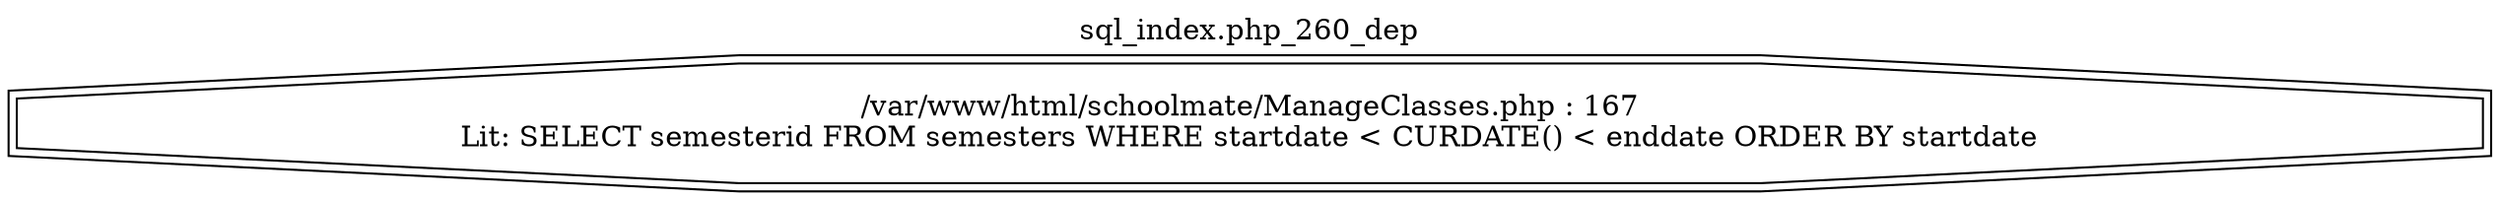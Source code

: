 digraph cfg {
  label="sql_index.php_260_dep";
  labelloc=t;
  n1 [shape=doubleoctagon, label="/var/www/html/schoolmate/ManageClasses.php : 167\nLit: SELECT semesterid FROM semesters WHERE startdate < CURDATE() < enddate ORDER BY startdate\n"];
}
